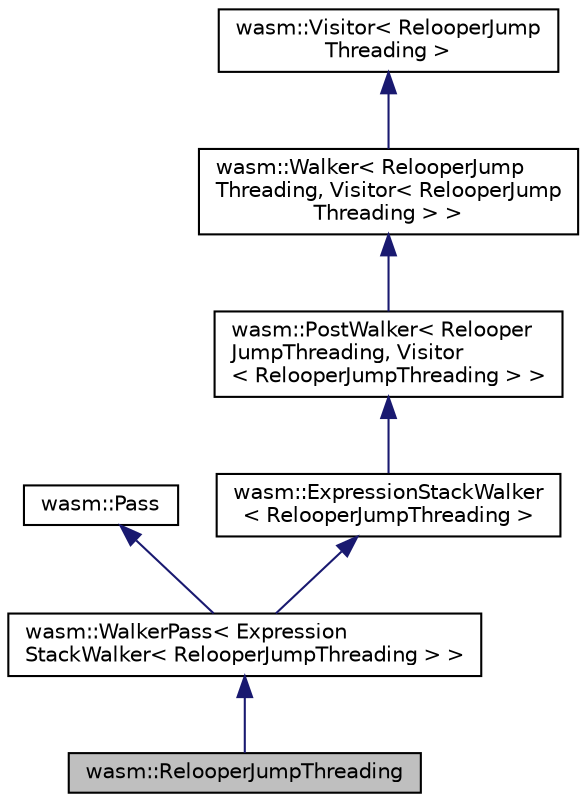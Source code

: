 digraph "wasm::RelooperJumpThreading"
{
  edge [fontname="Helvetica",fontsize="10",labelfontname="Helvetica",labelfontsize="10"];
  node [fontname="Helvetica",fontsize="10",shape=record];
  Node0 [label="wasm::RelooperJumpThreading",height=0.2,width=0.4,color="black", fillcolor="grey75", style="filled", fontcolor="black"];
  Node1 -> Node0 [dir="back",color="midnightblue",fontsize="10",style="solid"];
  Node1 [label="wasm::WalkerPass\< Expression\lStackWalker\< RelooperJumpThreading \> \>",height=0.2,width=0.4,color="black", fillcolor="white", style="filled",URL="$classwasm_1_1_walker_pass.html"];
  Node2 -> Node1 [dir="back",color="midnightblue",fontsize="10",style="solid"];
  Node2 [label="wasm::Pass",height=0.2,width=0.4,color="black", fillcolor="white", style="filled",URL="$classwasm_1_1_pass.html"];
  Node3 -> Node1 [dir="back",color="midnightblue",fontsize="10",style="solid"];
  Node3 [label="wasm::ExpressionStackWalker\l\< RelooperJumpThreading \>",height=0.2,width=0.4,color="black", fillcolor="white", style="filled",URL="$structwasm_1_1_expression_stack_walker.html"];
  Node4 -> Node3 [dir="back",color="midnightblue",fontsize="10",style="solid"];
  Node4 [label="wasm::PostWalker\< Relooper\lJumpThreading, Visitor\l\< RelooperJumpThreading \> \>",height=0.2,width=0.4,color="black", fillcolor="white", style="filled",URL="$structwasm_1_1_post_walker.html"];
  Node5 -> Node4 [dir="back",color="midnightblue",fontsize="10",style="solid"];
  Node5 [label="wasm::Walker\< RelooperJump\lThreading, Visitor\< RelooperJump\lThreading \> \>",height=0.2,width=0.4,color="black", fillcolor="white", style="filled",URL="$structwasm_1_1_walker.html"];
  Node6 -> Node5 [dir="back",color="midnightblue",fontsize="10",style="solid"];
  Node6 [label="wasm::Visitor\< RelooperJump\lThreading \>",height=0.2,width=0.4,color="black", fillcolor="white", style="filled",URL="$structwasm_1_1_visitor.html"];
}

